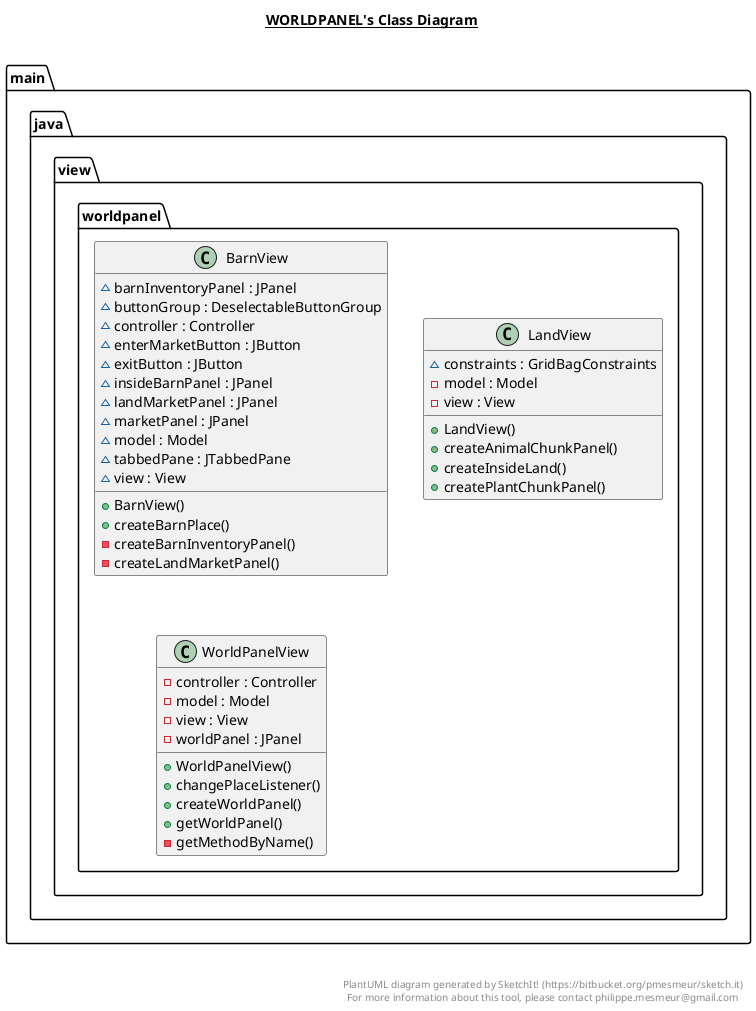 @startuml

title __WORLDPANEL's Class Diagram__\n

  namespace main.java.view {
    namespace worldpanel {
      class main.java.view.worldpanel.BarnView {
          ~ barnInventoryPanel : JPanel
          ~ buttonGroup : DeselectableButtonGroup
          ~ controller : Controller
          ~ enterMarketButton : JButton
          ~ exitButton : JButton
          ~ insideBarnPanel : JPanel
          ~ landMarketPanel : JPanel
          ~ marketPanel : JPanel
          ~ model : Model
          ~ tabbedPane : JTabbedPane
          ~ view : View
          + BarnView()
          + createBarnPlace()
          - createBarnInventoryPanel()
          - createLandMarketPanel()
      }
    }
  }
  

  namespace main.java.view {
    namespace worldpanel {
      class main.java.view.worldpanel.LandView {
          ~ constraints : GridBagConstraints
          - model : Model
          - view : View
          + LandView()
          + createAnimalChunkPanel()
          + createInsideLand()
          + createPlantChunkPanel()
      }
    }
  }
  

  namespace main.java.view {
    namespace worldpanel {
      class main.java.view.worldpanel.WorldPanelView {
          - controller : Controller
          - model : Model
          - view : View
          - worldPanel : JPanel
          + WorldPanelView()
          + changePlaceListener()
          + createWorldPanel()
          + getWorldPanel()
          - getMethodByName()
      }
    }
  }
  



right footer


PlantUML diagram generated by SketchIt! (https://bitbucket.org/pmesmeur/sketch.it)
For more information about this tool, please contact philippe.mesmeur@gmail.com
endfooter

@enduml
